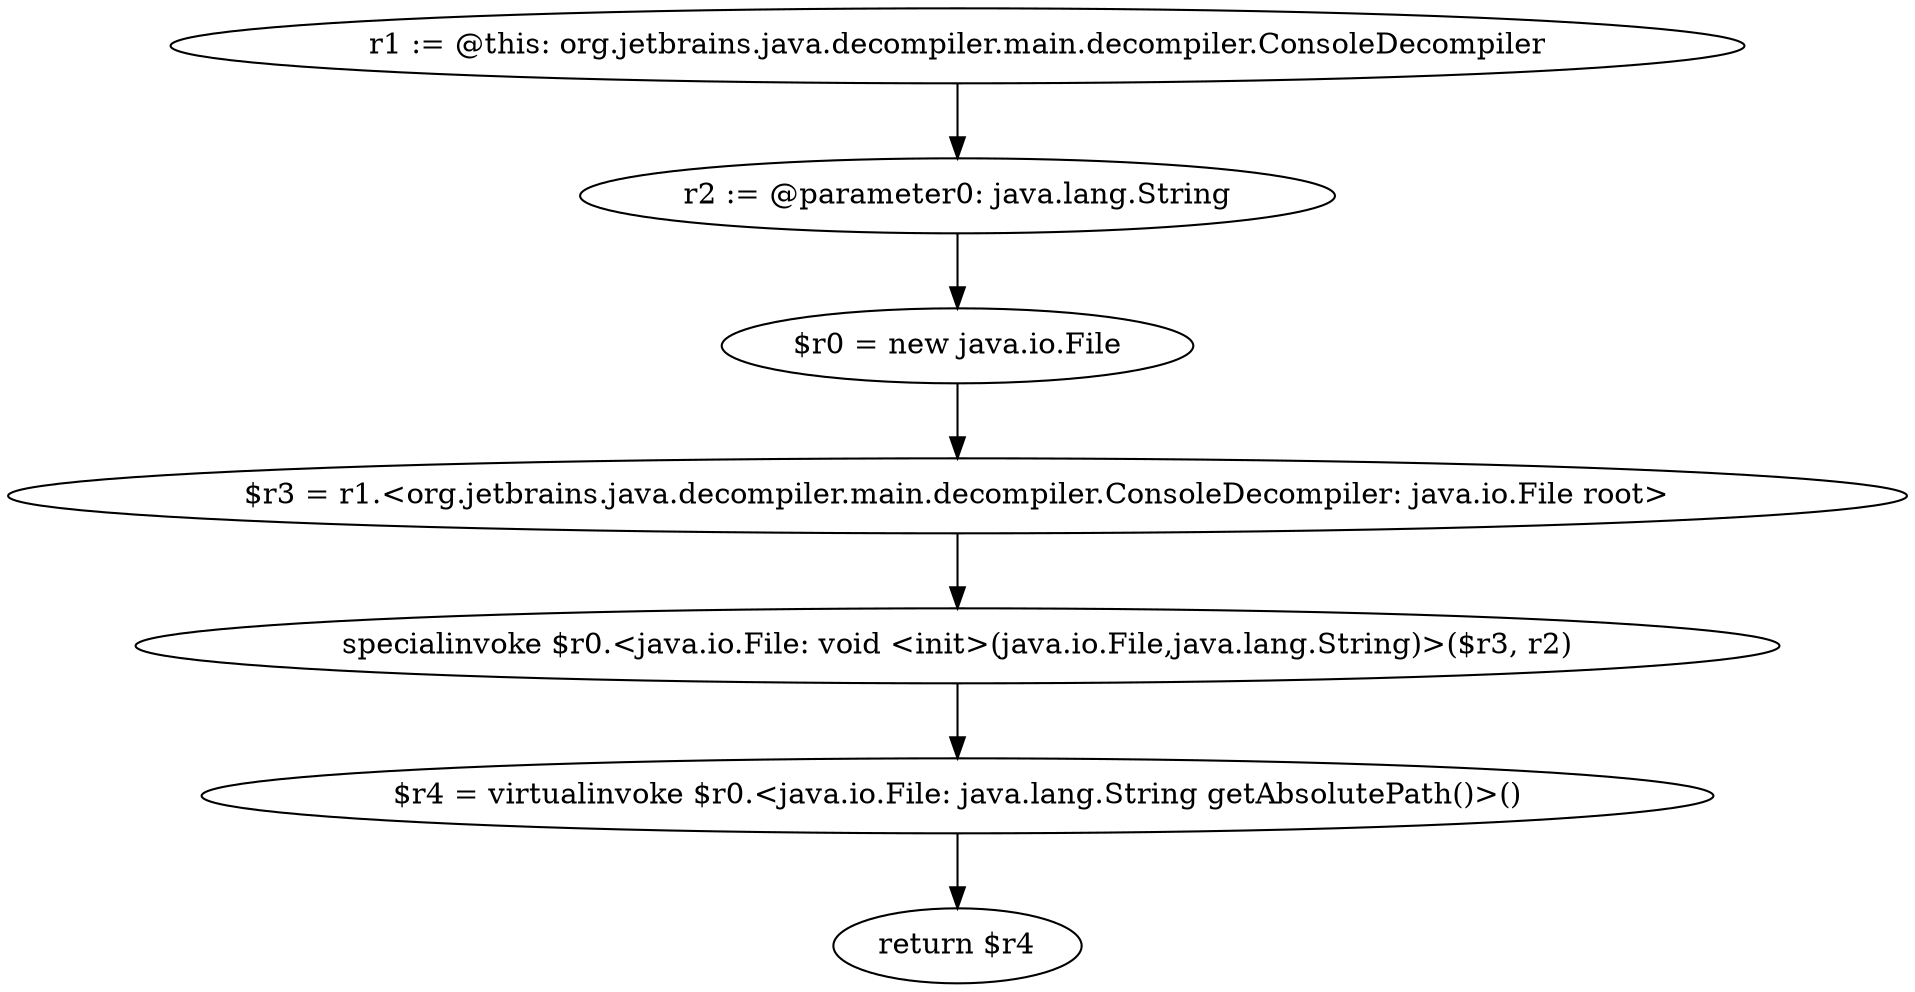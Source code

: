 digraph "unitGraph" {
    "r1 := @this: org.jetbrains.java.decompiler.main.decompiler.ConsoleDecompiler"
    "r2 := @parameter0: java.lang.String"
    "$r0 = new java.io.File"
    "$r3 = r1.<org.jetbrains.java.decompiler.main.decompiler.ConsoleDecompiler: java.io.File root>"
    "specialinvoke $r0.<java.io.File: void <init>(java.io.File,java.lang.String)>($r3, r2)"
    "$r4 = virtualinvoke $r0.<java.io.File: java.lang.String getAbsolutePath()>()"
    "return $r4"
    "r1 := @this: org.jetbrains.java.decompiler.main.decompiler.ConsoleDecompiler"->"r2 := @parameter0: java.lang.String";
    "r2 := @parameter0: java.lang.String"->"$r0 = new java.io.File";
    "$r0 = new java.io.File"->"$r3 = r1.<org.jetbrains.java.decompiler.main.decompiler.ConsoleDecompiler: java.io.File root>";
    "$r3 = r1.<org.jetbrains.java.decompiler.main.decompiler.ConsoleDecompiler: java.io.File root>"->"specialinvoke $r0.<java.io.File: void <init>(java.io.File,java.lang.String)>($r3, r2)";
    "specialinvoke $r0.<java.io.File: void <init>(java.io.File,java.lang.String)>($r3, r2)"->"$r4 = virtualinvoke $r0.<java.io.File: java.lang.String getAbsolutePath()>()";
    "$r4 = virtualinvoke $r0.<java.io.File: java.lang.String getAbsolutePath()>()"->"return $r4";
}
